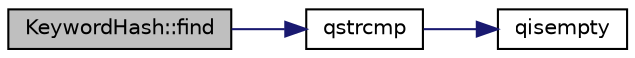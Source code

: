 digraph "KeywordHash::find"
{
 // LATEX_PDF_SIZE
  edge [fontname="Helvetica",fontsize="10",labelfontname="Helvetica",labelfontsize="10"];
  node [fontname="Helvetica",fontsize="10",shape=record];
  rankdir="LR";
  Node1 [label="KeywordHash::find",height=0.2,width=0.4,color="black", fillcolor="grey75", style="filled", fontcolor="black",tooltip=" "];
  Node1 -> Node2 [color="midnightblue",fontsize="10",style="solid",fontname="Helvetica"];
  Node2 [label="qstrcmp",height=0.2,width=0.4,color="black", fillcolor="white", style="filled",URL="$qcstring_8h.html#acd9682a0a00b8d6f0c8c1e4c23153126",tooltip=" "];
  Node2 -> Node3 [color="midnightblue",fontsize="10",style="solid",fontname="Helvetica"];
  Node3 [label="qisempty",height=0.2,width=0.4,color="black", fillcolor="white", style="filled",URL="$qcstring_8h.html#aca1b05428632dc155c2f19349302c055",tooltip=" "];
}
